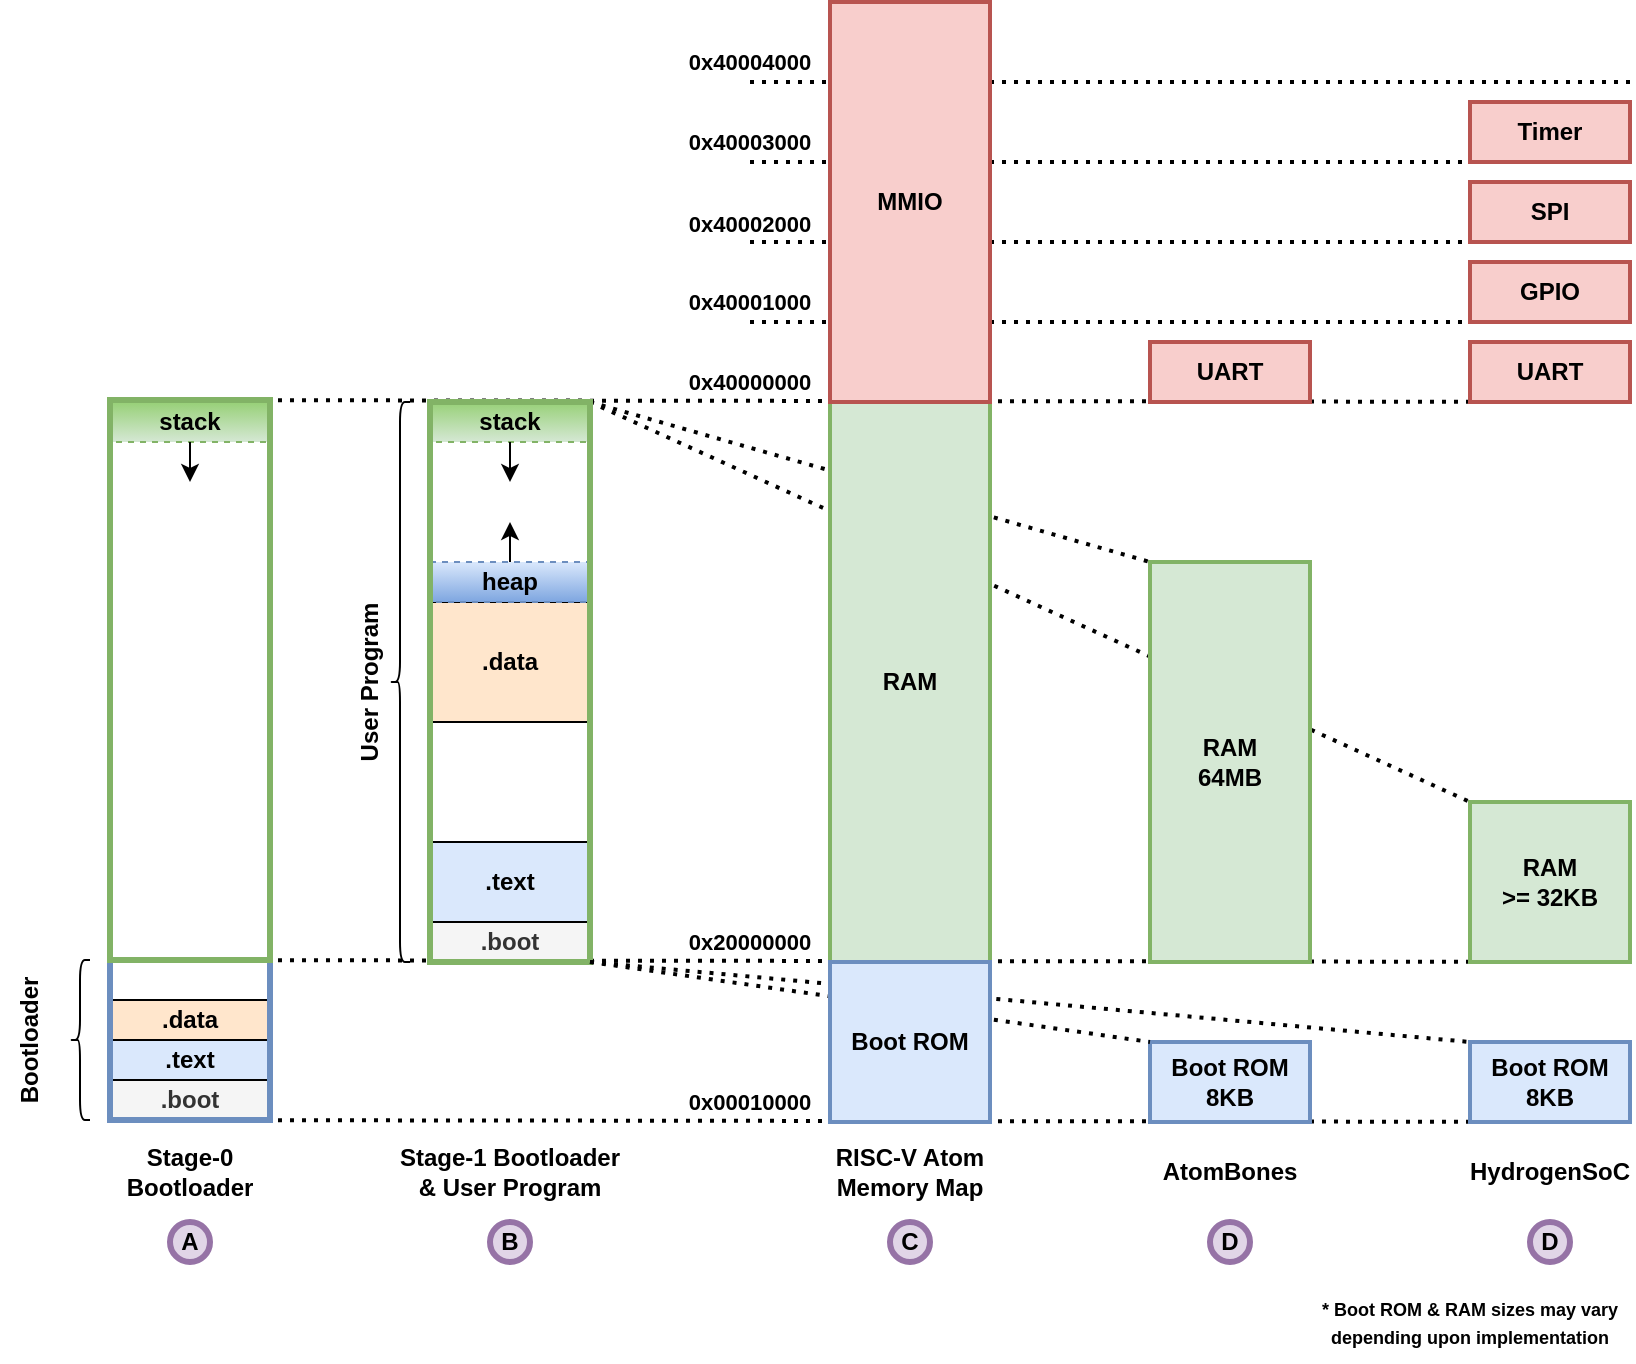 <mxfile version="22.1.2" type="device">
  <diagram id="bapuiclpcMD3oeFkqr8v" name="Page-1">
    <mxGraphModel dx="1942" dy="781" grid="1" gridSize="10" guides="1" tooltips="1" connect="1" arrows="1" fold="1" page="1" pageScale="1" pageWidth="850" pageHeight="1100" math="0" shadow="0">
      <root>
        <mxCell id="0" />
        <mxCell id="1" parent="0" />
        <mxCell id="wGCo0Mp3vaZN3M1AqAIL-12" value="&lt;font style=&quot;font-size: 11px;&quot;&gt;0x00010000&lt;/font&gt;" style="text;html=1;strokeColor=none;fillColor=none;align=center;verticalAlign=middle;whiteSpace=wrap;rounded=0;dashed=1;fontSize=11;fontStyle=1" parent="1" vertex="1">
          <mxGeometry x="210" y="740" width="60" height="20" as="geometry" />
        </mxCell>
        <mxCell id="wGCo0Mp3vaZN3M1AqAIL-14" value="&lt;font style=&quot;font-size: 11px&quot;&gt;0x40001000&lt;/font&gt;" style="text;html=1;strokeColor=none;fillColor=none;align=center;verticalAlign=middle;whiteSpace=wrap;rounded=0;dashed=1;fontStyle=1" parent="1" vertex="1">
          <mxGeometry x="210" y="340" width="60" height="19" as="geometry" />
        </mxCell>
        <mxCell id="wGCo0Mp3vaZN3M1AqAIL-40" value="&lt;font style=&quot;font-size: 9px&quot;&gt;* Boot ROM &amp;amp; RAM sizes may vary depending upon implementation&lt;/font&gt;" style="text;html=1;strokeColor=none;fillColor=none;align=center;verticalAlign=middle;whiteSpace=wrap;rounded=0;fontSize=11;fontStyle=1" parent="1" vertex="1">
          <mxGeometry x="520" y="840" width="160" height="40" as="geometry" />
        </mxCell>
        <mxCell id="urUBzvV9xrK9VaIoXnoh-6" value="&lt;font style=&quot;font-size: 11px;&quot;&gt;0x20000000&lt;/font&gt;" style="text;html=1;strokeColor=none;fillColor=none;align=center;verticalAlign=middle;whiteSpace=wrap;rounded=0;dashed=1;fontSize=11;fontStyle=1" parent="1" vertex="1">
          <mxGeometry x="210" y="660" width="60" height="20" as="geometry" />
        </mxCell>
        <mxCell id="urUBzvV9xrK9VaIoXnoh-11" value="&lt;font style=&quot;font-size: 11px;&quot;&gt;0x40000000&lt;/font&gt;" style="text;html=1;strokeColor=none;fillColor=none;align=center;verticalAlign=middle;whiteSpace=wrap;rounded=0;dashed=1;fontSize=11;fontStyle=1" parent="1" vertex="1">
          <mxGeometry x="210" y="380" width="60" height="19" as="geometry" />
        </mxCell>
        <mxCell id="urUBzvV9xrK9VaIoXnoh-21" value="" style="endArrow=none;dashed=1;html=1;strokeWidth=2;rounded=0;entryX=1;entryY=1;entryDx=0;entryDy=0;dashPattern=1 2;exitX=0;exitY=1;exitDx=0;exitDy=0;fontStyle=1" parent="1" source="urUBzvV9xrK9VaIoXnoh-29" target="urUBzvV9xrK9VaIoXnoh-17" edge="1">
          <mxGeometry width="50" height="50" relative="1" as="geometry">
            <mxPoint x="80" y="760" as="sourcePoint" />
            <mxPoint x="560" y="430" as="targetPoint" />
          </mxGeometry>
        </mxCell>
        <mxCell id="urUBzvV9xrK9VaIoXnoh-23" value="" style="endArrow=none;dashed=1;html=1;strokeWidth=2;rounded=0;entryX=1;entryY=1;entryDx=0;entryDy=0;exitX=0;exitY=0;exitDx=0;exitDy=0;dashPattern=1 2;fontStyle=1" parent="1" source="urUBzvV9xrK9VaIoXnoh-59" target="urUBzvV9xrK9VaIoXnoh-7" edge="1">
          <mxGeometry width="50" height="50" relative="1" as="geometry">
            <mxPoint x="390" y="468.74" as="sourcePoint" />
            <mxPoint x="630" y="468.74" as="targetPoint" />
          </mxGeometry>
        </mxCell>
        <mxCell id="urUBzvV9xrK9VaIoXnoh-1" value="Boot ROM&lt;br&gt;8KB" style="rounded=0;whiteSpace=wrap;html=1;fillColor=#dae8fc;strokeColor=#6c8ebf;strokeWidth=2;fontStyle=1" parent="1" vertex="1">
          <mxGeometry x="440" y="720" width="80" height="40" as="geometry" />
        </mxCell>
        <mxCell id="urUBzvV9xrK9VaIoXnoh-19" value="UART" style="rounded=0;whiteSpace=wrap;html=1;fillColor=#f8cecc;strokeColor=#b85450;strokeWidth=2;fontStyle=1" parent="1" vertex="1">
          <mxGeometry x="440" y="370" width="80" height="30" as="geometry" />
        </mxCell>
        <mxCell id="urUBzvV9xrK9VaIoXnoh-24" value="AtomBones" style="text;html=1;strokeColor=none;fillColor=none;align=center;verticalAlign=middle;whiteSpace=wrap;rounded=0;fontStyle=1" parent="1" vertex="1">
          <mxGeometry x="440" y="770" width="80" height="30" as="geometry" />
        </mxCell>
        <mxCell id="urUBzvV9xrK9VaIoXnoh-25" value="HydrogenSoC" style="text;html=1;strokeColor=none;fillColor=none;align=center;verticalAlign=middle;whiteSpace=wrap;rounded=0;fontStyle=1" parent="1" vertex="1">
          <mxGeometry x="600" y="770" width="80" height="30" as="geometry" />
        </mxCell>
        <mxCell id="urUBzvV9xrK9VaIoXnoh-26" value="RISC-V Atom&lt;br&gt;Memory Map" style="text;html=1;strokeColor=none;fillColor=none;align=center;verticalAlign=middle;whiteSpace=wrap;rounded=0;fontStyle=1" parent="1" vertex="1">
          <mxGeometry x="280" y="770" width="80" height="30" as="geometry" />
        </mxCell>
        <mxCell id="urUBzvV9xrK9VaIoXnoh-22" value="" style="endArrow=none;dashed=1;html=1;strokeWidth=2;rounded=0;entryX=1;entryY=1;entryDx=0;entryDy=0;exitX=0;exitY=1;exitDx=0;exitDy=0;dashPattern=1 2;fontStyle=1" parent="1" source="urUBzvV9xrK9VaIoXnoh-59" target="urUBzvV9xrK9VaIoXnoh-12" edge="1">
          <mxGeometry width="50" height="50" relative="1" as="geometry">
            <mxPoint x="200" y="680" as="sourcePoint" />
            <mxPoint x="610" y="690" as="targetPoint" />
          </mxGeometry>
        </mxCell>
        <mxCell id="urUBzvV9xrK9VaIoXnoh-12" value="RAM&lt;br&gt;&amp;gt;= 32KB" style="rounded=0;whiteSpace=wrap;html=1;fillColor=#d5e8d4;strokeColor=#82b366;strokeWidth=2;fontStyle=1" parent="1" vertex="1">
          <mxGeometry x="600" y="600" width="80" height="80" as="geometry" />
        </mxCell>
        <mxCell id="wGCo0Mp3vaZN3M1AqAIL-3" value=".text" style="rounded=0;whiteSpace=wrap;html=1;fillColor=#dae8fc;fontStyle=1" parent="1" vertex="1">
          <mxGeometry x="80" y="620" width="80" height="40" as="geometry" />
        </mxCell>
        <mxCell id="wGCo0Mp3vaZN3M1AqAIL-1" value=".boot" style="rounded=0;whiteSpace=wrap;html=1;fillColor=#f5f5f5;fontColor=#333333;fontStyle=1" parent="1" vertex="1">
          <mxGeometry x="80" y="660" width="80" height="20" as="geometry" />
        </mxCell>
        <mxCell id="wGCo0Mp3vaZN3M1AqAIL-5" value=".data" style="rounded=0;whiteSpace=wrap;html=1;fillColor=#ffe6cc;fontStyle=1" parent="1" vertex="1">
          <mxGeometry x="80" y="500" width="80" height="60" as="geometry" />
        </mxCell>
        <mxCell id="wGCo0Mp3vaZN3M1AqAIL-8" value="stack" style="rounded=0;whiteSpace=wrap;html=1;dashed=1;gradientColor=#97d077;fillColor=#d5e8d4;strokeColor=#82b366;gradientDirection=north;fontStyle=1" parent="1" vertex="1">
          <mxGeometry x="80" y="400" width="80" height="20" as="geometry" />
        </mxCell>
        <mxCell id="wGCo0Mp3vaZN3M1AqAIL-11" value="" style="endArrow=classic;html=1;exitX=0.5;exitY=1;exitDx=0;exitDy=0;fontStyle=1" parent="1" source="wGCo0Mp3vaZN3M1AqAIL-8" edge="1">
          <mxGeometry width="50" height="50" relative="1" as="geometry">
            <mxPoint x="880" y="290" as="sourcePoint" />
            <mxPoint x="120" y="440" as="targetPoint" />
          </mxGeometry>
        </mxCell>
        <mxCell id="wGCo0Mp3vaZN3M1AqAIL-7" value="heap" style="rounded=0;whiteSpace=wrap;html=1;dashed=1;gradientColor=#7ea6e0;fillColor=#dae8fc;strokeColor=#6c8ebf;fontStyle=1" parent="1" vertex="1">
          <mxGeometry x="80" y="480" width="80" height="20" as="geometry" />
        </mxCell>
        <mxCell id="wGCo0Mp3vaZN3M1AqAIL-10" value="" style="endArrow=classic;html=1;exitX=0.5;exitY=0;exitDx=0;exitDy=0;fontStyle=1" parent="1" source="wGCo0Mp3vaZN3M1AqAIL-7" edge="1">
          <mxGeometry width="50" height="50" relative="1" as="geometry">
            <mxPoint x="120" y="470" as="sourcePoint" />
            <mxPoint x="120" y="460" as="targetPoint" />
          </mxGeometry>
        </mxCell>
        <mxCell id="urUBzvV9xrK9VaIoXnoh-38" value="" style="endArrow=none;dashed=1;html=1;dashPattern=1 2;strokeWidth=2;rounded=0;exitX=1;exitY=0;exitDx=0;exitDy=0;entryX=0;entryY=0;entryDx=0;entryDy=0;fontStyle=1" parent="1" source="wGCo0Mp3vaZN3M1AqAIL-8" target="urUBzvV9xrK9VaIoXnoh-18" edge="1">
          <mxGeometry width="50" height="50" relative="1" as="geometry">
            <mxPoint x="250" y="630" as="sourcePoint" />
            <mxPoint x="300" y="580" as="targetPoint" />
          </mxGeometry>
        </mxCell>
        <mxCell id="urUBzvV9xrK9VaIoXnoh-39" value="" style="endArrow=none;dashed=1;html=1;dashPattern=1 2;strokeWidth=2;rounded=0;entryX=0;entryY=0;entryDx=0;entryDy=0;exitX=1;exitY=0;exitDx=0;exitDy=0;fontStyle=1" parent="1" source="wGCo0Mp3vaZN3M1AqAIL-8" target="urUBzvV9xrK9VaIoXnoh-12" edge="1">
          <mxGeometry width="50" height="50" relative="1" as="geometry">
            <mxPoint x="250" y="630" as="sourcePoint" />
            <mxPoint x="300" y="580" as="targetPoint" />
          </mxGeometry>
        </mxCell>
        <mxCell id="urUBzvV9xrK9VaIoXnoh-5" value="RAM" style="rounded=0;whiteSpace=wrap;html=1;fillColor=#d5e8d4;strokeColor=#82b366;strokeWidth=2;fontStyle=1" parent="1" vertex="1">
          <mxGeometry x="280" y="400" width="80" height="280" as="geometry" />
        </mxCell>
        <mxCell id="urUBzvV9xrK9VaIoXnoh-18" value="RAM&lt;br&gt;64MB" style="rounded=0;whiteSpace=wrap;html=1;fillColor=#d5e8d4;strokeColor=#82b366;strokeWidth=2;fontStyle=1" parent="1" vertex="1">
          <mxGeometry x="440" y="480" width="80" height="200" as="geometry" />
        </mxCell>
        <mxCell id="urUBzvV9xrK9VaIoXnoh-40" value="&lt;font style=&quot;font-size: 11px&quot;&gt;0x40002000&lt;/font&gt;" style="text;html=1;strokeColor=none;fillColor=none;align=center;verticalAlign=middle;whiteSpace=wrap;rounded=0;dashed=1;fontStyle=1" parent="1" vertex="1">
          <mxGeometry x="210" y="301" width="60" height="19" as="geometry" />
        </mxCell>
        <mxCell id="urUBzvV9xrK9VaIoXnoh-41" value="&lt;font style=&quot;font-size: 11px&quot;&gt;0x40003000&lt;/font&gt;" style="text;html=1;strokeColor=none;fillColor=none;align=center;verticalAlign=middle;whiteSpace=wrap;rounded=0;dashed=1;fontStyle=1" parent="1" vertex="1">
          <mxGeometry x="210" y="260.5" width="60" height="19" as="geometry" />
        </mxCell>
        <mxCell id="urUBzvV9xrK9VaIoXnoh-42" value="&lt;font style=&quot;font-size: 11px&quot;&gt;0x40004000&lt;/font&gt;" style="text;html=1;strokeColor=none;fillColor=none;align=center;verticalAlign=middle;whiteSpace=wrap;rounded=0;dashed=1;fontStyle=1" parent="1" vertex="1">
          <mxGeometry x="210" y="220" width="60" height="19" as="geometry" />
        </mxCell>
        <mxCell id="urUBzvV9xrK9VaIoXnoh-43" value="" style="endArrow=none;dashed=1;html=1;strokeWidth=2;rounded=0;entryX=1;entryY=1;entryDx=0;entryDy=0;dashPattern=1 2;fontStyle=1" parent="1" target="urUBzvV9xrK9VaIoXnoh-8" edge="1">
          <mxGeometry width="50" height="50" relative="1" as="geometry">
            <mxPoint x="240" y="360" as="sourcePoint" />
            <mxPoint x="610" y="409" as="targetPoint" />
          </mxGeometry>
        </mxCell>
        <mxCell id="urUBzvV9xrK9VaIoXnoh-44" value="" style="endArrow=none;dashed=1;html=1;strokeWidth=2;rounded=0;dashPattern=1 2;entryX=1;entryY=1;entryDx=0;entryDy=0;fontStyle=1" parent="1" target="urUBzvV9xrK9VaIoXnoh-15" edge="1">
          <mxGeometry width="50" height="50" relative="1" as="geometry">
            <mxPoint x="240" y="320" as="sourcePoint" />
            <mxPoint x="600" y="320" as="targetPoint" />
          </mxGeometry>
        </mxCell>
        <mxCell id="urUBzvV9xrK9VaIoXnoh-45" value="" style="endArrow=none;dashed=1;html=1;strokeWidth=2;rounded=0;dashPattern=1 2;entryX=1;entryY=1;entryDx=0;entryDy=0;fontStyle=1" parent="1" target="urUBzvV9xrK9VaIoXnoh-16" edge="1">
          <mxGeometry width="50" height="50" relative="1" as="geometry">
            <mxPoint x="240" y="280" as="sourcePoint" />
            <mxPoint x="610" y="330" as="targetPoint" />
          </mxGeometry>
        </mxCell>
        <mxCell id="urUBzvV9xrK9VaIoXnoh-46" value="" style="endArrow=none;dashed=1;html=1;strokeWidth=2;rounded=0;dashPattern=1 2;fontStyle=1" parent="1" edge="1">
          <mxGeometry width="50" height="50" relative="1" as="geometry">
            <mxPoint x="240" y="240" as="sourcePoint" />
            <mxPoint x="680" y="240" as="targetPoint" />
          </mxGeometry>
        </mxCell>
        <mxCell id="urUBzvV9xrK9VaIoXnoh-10" value="MMIO" style="rounded=0;whiteSpace=wrap;html=1;fillColor=#f8cecc;strokeColor=#b85450;strokeWidth=2;fontStyle=1" parent="1" vertex="1">
          <mxGeometry x="280" y="200" width="80" height="200" as="geometry" />
        </mxCell>
        <mxCell id="urUBzvV9xrK9VaIoXnoh-17" value="Boot ROM&lt;br&gt;8KB" style="rounded=0;whiteSpace=wrap;html=1;fillColor=#dae8fc;strokeColor=#6c8ebf;strokeWidth=2;fontStyle=1" parent="1" vertex="1">
          <mxGeometry x="600" y="720" width="80" height="40" as="geometry" />
        </mxCell>
        <mxCell id="urUBzvV9xrK9VaIoXnoh-7" value="UART" style="rounded=0;whiteSpace=wrap;html=1;fillColor=#f8cecc;strokeColor=#b85450;strokeWidth=2;fontStyle=1" parent="1" vertex="1">
          <mxGeometry x="600" y="370" width="80" height="30" as="geometry" />
        </mxCell>
        <mxCell id="urUBzvV9xrK9VaIoXnoh-8" value="GPIO" style="rounded=0;whiteSpace=wrap;html=1;fillColor=#f8cecc;strokeColor=#b85450;strokeWidth=2;fontStyle=1" parent="1" vertex="1">
          <mxGeometry x="600" y="330" width="80" height="30" as="geometry" />
        </mxCell>
        <mxCell id="urUBzvV9xrK9VaIoXnoh-15" value="SPI" style="rounded=0;whiteSpace=wrap;html=1;fillColor=#f8cecc;strokeColor=#b85450;strokeWidth=2;fontStyle=1" parent="1" vertex="1">
          <mxGeometry x="600" y="290" width="80" height="30" as="geometry" />
        </mxCell>
        <mxCell id="urUBzvV9xrK9VaIoXnoh-16" value="Timer" style="rounded=0;whiteSpace=wrap;html=1;fillColor=#f8cecc;strokeColor=#b85450;strokeWidth=2;fontStyle=1" parent="1" vertex="1">
          <mxGeometry x="600" y="250" width="80" height="30" as="geometry" />
        </mxCell>
        <mxCell id="urUBzvV9xrK9VaIoXnoh-47" value=".boot" style="rounded=0;whiteSpace=wrap;html=1;fillColor=#f5f5f5;fontColor=#333333;fontStyle=1" parent="1" vertex="1">
          <mxGeometry x="-80" y="739" width="80" height="20" as="geometry" />
        </mxCell>
        <mxCell id="urUBzvV9xrK9VaIoXnoh-48" value=".text" style="rounded=0;whiteSpace=wrap;html=1;fillColor=#dae8fc;fontStyle=1" parent="1" vertex="1">
          <mxGeometry x="-80" y="719" width="80" height="20" as="geometry" />
        </mxCell>
        <mxCell id="urUBzvV9xrK9VaIoXnoh-50" value=".data" style="rounded=0;whiteSpace=wrap;html=1;fillColor=#ffe6cc;fontStyle=1" parent="1" vertex="1">
          <mxGeometry x="-80" y="699" width="80" height="20" as="geometry" />
        </mxCell>
        <mxCell id="urUBzvV9xrK9VaIoXnoh-29" value="" style="whiteSpace=wrap;html=1;aspect=fixed;strokeWidth=3;fillColor=none;strokeColor=#6c8ebf;fontStyle=1" parent="1" vertex="1">
          <mxGeometry x="-80" y="679" width="80" height="80" as="geometry" />
        </mxCell>
        <mxCell id="urUBzvV9xrK9VaIoXnoh-31" value="" style="rounded=0;whiteSpace=wrap;html=1;fillColor=none;strokeWidth=3;strokeColor=#82b366;shadow=0;fontStyle=1" parent="1" vertex="1">
          <mxGeometry x="80" y="400" width="80" height="280" as="geometry" />
        </mxCell>
        <mxCell id="urUBzvV9xrK9VaIoXnoh-52" value="Bootloader" style="text;html=1;strokeColor=none;fillColor=none;align=center;verticalAlign=middle;whiteSpace=wrap;rounded=0;rotation=270;fontStyle=1" parent="1" vertex="1">
          <mxGeometry x="-150" y="704" width="60" height="30" as="geometry" />
        </mxCell>
        <mxCell id="urUBzvV9xrK9VaIoXnoh-53" value="User Program" style="text;html=1;strokeColor=none;fillColor=none;align=center;verticalAlign=middle;whiteSpace=wrap;rounded=0;rotation=270;fontStyle=1" parent="1" vertex="1">
          <mxGeometry x="-10" y="525" width="120" height="30" as="geometry" />
        </mxCell>
        <mxCell id="urUBzvV9xrK9VaIoXnoh-54" value="" style="shape=curlyBracket;whiteSpace=wrap;html=1;rounded=1;labelPosition=left;verticalLabelPosition=middle;align=right;verticalAlign=middle;fontStyle=1" parent="1" vertex="1">
          <mxGeometry x="-100" y="679" width="10" height="80" as="geometry" />
        </mxCell>
        <mxCell id="urUBzvV9xrK9VaIoXnoh-55" value="" style="shape=curlyBracket;whiteSpace=wrap;html=1;rounded=1;labelPosition=left;verticalLabelPosition=middle;align=right;verticalAlign=middle;fontStyle=1" parent="1" vertex="1">
          <mxGeometry x="60" y="400" width="10" height="280" as="geometry" />
        </mxCell>
        <mxCell id="urUBzvV9xrK9VaIoXnoh-56" value="" style="endArrow=none;dashed=1;html=1;dashPattern=1 2;strokeWidth=2;rounded=0;entryX=0;entryY=0;entryDx=0;entryDy=0;fontStyle=1" parent="1" target="urUBzvV9xrK9VaIoXnoh-1" edge="1">
          <mxGeometry width="50" height="50" relative="1" as="geometry">
            <mxPoint x="160" y="680" as="sourcePoint" />
            <mxPoint x="610" y="610" as="targetPoint" />
          </mxGeometry>
        </mxCell>
        <mxCell id="urUBzvV9xrK9VaIoXnoh-57" value="" style="endArrow=none;dashed=1;html=1;dashPattern=1 2;strokeWidth=2;rounded=0;entryX=0;entryY=0;entryDx=0;entryDy=0;exitX=1;exitY=1;exitDx=0;exitDy=0;fontStyle=1" parent="1" source="urUBzvV9xrK9VaIoXnoh-31" target="urUBzvV9xrK9VaIoXnoh-17" edge="1">
          <mxGeometry width="50" height="50" relative="1" as="geometry">
            <mxPoint x="160" y="680" as="sourcePoint" />
            <mxPoint x="450" y="730" as="targetPoint" />
          </mxGeometry>
        </mxCell>
        <mxCell id="urUBzvV9xrK9VaIoXnoh-9" value="Boot ROM" style="rounded=0;whiteSpace=wrap;html=1;fillColor=#dae8fc;strokeColor=#6c8ebf;strokeWidth=2;fontStyle=1" parent="1" vertex="1">
          <mxGeometry x="280" y="680" width="80" height="80" as="geometry" />
        </mxCell>
        <mxCell id="urUBzvV9xrK9VaIoXnoh-60" value="stack" style="rounded=0;whiteSpace=wrap;html=1;dashed=1;gradientColor=#97d077;fillColor=#d5e8d4;strokeColor=#82b366;gradientDirection=north;fontStyle=1" parent="1" vertex="1">
          <mxGeometry x="-80" y="400" width="80" height="20" as="geometry" />
        </mxCell>
        <mxCell id="urUBzvV9xrK9VaIoXnoh-61" value="" style="endArrow=classic;html=1;exitX=0.5;exitY=1;exitDx=0;exitDy=0;fontStyle=1" parent="1" source="urUBzvV9xrK9VaIoXnoh-60" edge="1">
          <mxGeometry width="50" height="50" relative="1" as="geometry">
            <mxPoint x="720" y="290" as="sourcePoint" />
            <mxPoint x="-40" y="440" as="targetPoint" />
          </mxGeometry>
        </mxCell>
        <mxCell id="urUBzvV9xrK9VaIoXnoh-59" value="" style="rounded=0;whiteSpace=wrap;html=1;fillColor=none;strokeWidth=3;strokeColor=#82b366;shadow=0;fontStyle=1" parent="1" vertex="1">
          <mxGeometry x="-80" y="399" width="80" height="280" as="geometry" />
        </mxCell>
        <mxCell id="urUBzvV9xrK9VaIoXnoh-62" value="Stage-0 Bootloader" style="text;html=1;strokeColor=none;fillColor=none;align=center;verticalAlign=middle;whiteSpace=wrap;rounded=0;fontStyle=1" parent="1" vertex="1">
          <mxGeometry x="-70" y="770" width="60" height="30" as="geometry" />
        </mxCell>
        <mxCell id="urUBzvV9xrK9VaIoXnoh-64" value="Stage-1 Bootloader &amp;amp; User Program" style="text;html=1;strokeColor=none;fillColor=none;align=center;verticalAlign=middle;whiteSpace=wrap;rounded=0;fontStyle=1" parent="1" vertex="1">
          <mxGeometry x="60" y="770" width="120" height="30" as="geometry" />
        </mxCell>
        <mxCell id="urUBzvV9xrK9VaIoXnoh-67" value="A" style="ellipse;whiteSpace=wrap;html=1;aspect=fixed;fillColor=#e1d5e7;strokeColor=#9673a6;fontStyle=1;strokeWidth=3;" parent="1" vertex="1">
          <mxGeometry x="-50" y="810" width="20" height="20" as="geometry" />
        </mxCell>
        <mxCell id="urUBzvV9xrK9VaIoXnoh-68" value="C" style="ellipse;whiteSpace=wrap;html=1;aspect=fixed;fillColor=#e1d5e7;strokeColor=#9673a6;fontStyle=1;strokeWidth=3;" parent="1" vertex="1">
          <mxGeometry x="310" y="810" width="20" height="20" as="geometry" />
        </mxCell>
        <mxCell id="urUBzvV9xrK9VaIoXnoh-69" value="B" style="ellipse;whiteSpace=wrap;html=1;aspect=fixed;fillColor=#e1d5e7;strokeColor=#9673a6;fontStyle=1;strokeWidth=3;" parent="1" vertex="1">
          <mxGeometry x="110" y="810" width="20" height="20" as="geometry" />
        </mxCell>
        <mxCell id="urUBzvV9xrK9VaIoXnoh-70" value="D" style="ellipse;whiteSpace=wrap;html=1;aspect=fixed;fillColor=#e1d5e7;strokeColor=#9673a6;fontStyle=1;strokeWidth=3;" parent="1" vertex="1">
          <mxGeometry x="470" y="810" width="20" height="20" as="geometry" />
        </mxCell>
        <mxCell id="urUBzvV9xrK9VaIoXnoh-71" value="D" style="ellipse;whiteSpace=wrap;html=1;aspect=fixed;fillColor=#e1d5e7;strokeColor=#9673a6;fontStyle=1;strokeWidth=3;" parent="1" vertex="1">
          <mxGeometry x="630" y="810" width="20" height="20" as="geometry" />
        </mxCell>
      </root>
    </mxGraphModel>
  </diagram>
</mxfile>

